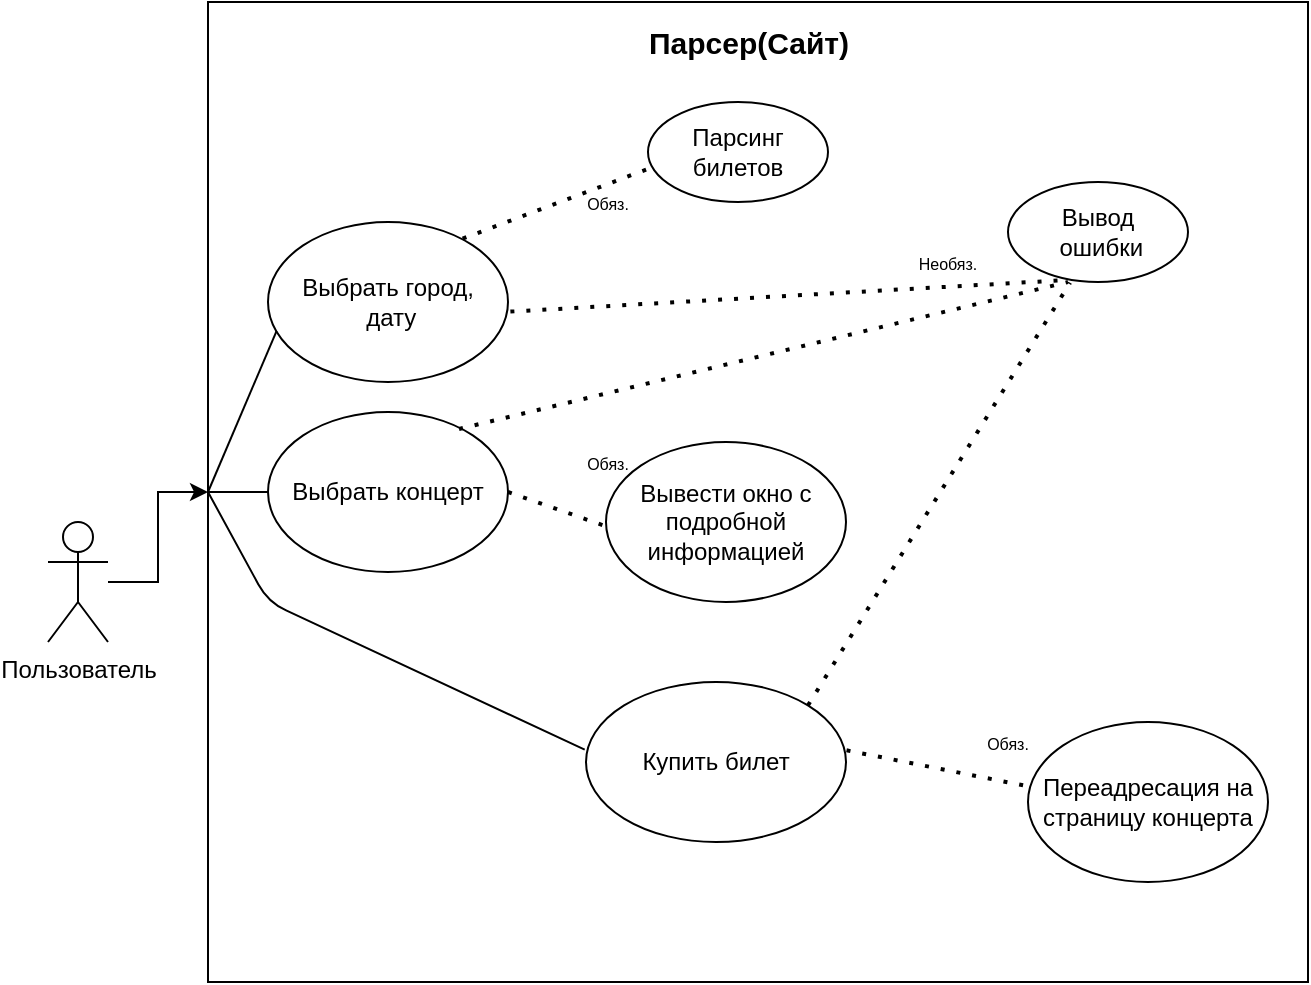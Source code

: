 <mxfile version="14.6.9" type="github"><diagram id="XP5hZtHfgCv7OxJIz_1E" name="Page-1"><mxGraphModel dx="1102" dy="609" grid="1" gridSize="10" guides="1" tooltips="1" connect="1" arrows="0" fold="1" page="1" pageScale="1" pageWidth="827" pageHeight="1169" math="0" shadow="0"><root><mxCell id="0"/><mxCell id="1" parent="0"/><mxCell id="znmApDsHdR3CPSuX1E0W-1" value="" style="rounded=0;whiteSpace=wrap;html=1;fillColor=none;" vertex="1" parent="1"><mxGeometry x="160" y="50" width="550" height="490" as="geometry"/></mxCell><mxCell id="znmApDsHdR3CPSuX1E0W-2" value="&lt;b style=&quot;font-size: 15px&quot;&gt;Парсер(Сайт)&lt;/b&gt;" style="text;html=1;resizable=0;autosize=1;align=center;verticalAlign=middle;points=[];fillColor=none;strokeColor=none;rounded=0;" vertex="1" parent="1"><mxGeometry x="370" y="60" width="120" height="20" as="geometry"/></mxCell><mxCell id="znmApDsHdR3CPSuX1E0W-4" style="edgeStyle=orthogonalEdgeStyle;rounded=0;orthogonalLoop=1;jettySize=auto;html=1;" edge="1" parent="1" source="znmApDsHdR3CPSuX1E0W-3" target="znmApDsHdR3CPSuX1E0W-1"><mxGeometry relative="1" as="geometry"/></mxCell><mxCell id="znmApDsHdR3CPSuX1E0W-3" value="Пользователь&lt;br&gt;" style="shape=umlActor;verticalLabelPosition=bottom;verticalAlign=top;html=1;outlineConnect=0;fillColor=none;rotation=0;" vertex="1" parent="1"><mxGeometry x="80" y="310" width="30" height="60" as="geometry"/></mxCell><mxCell id="znmApDsHdR3CPSuX1E0W-5" value="Выбрать город,&lt;br&gt;&amp;nbsp;дату" style="ellipse;whiteSpace=wrap;html=1;fillColor=none;" vertex="1" parent="1"><mxGeometry x="190" y="160" width="120" height="80" as="geometry"/></mxCell><mxCell id="znmApDsHdR3CPSuX1E0W-7" value="" style="endArrow=none;html=1;exitX=0;exitY=0.5;exitDx=0;exitDy=0;entryX=0.036;entryY=0.68;entryDx=0;entryDy=0;entryPerimeter=0;" edge="1" parent="1" source="znmApDsHdR3CPSuX1E0W-1" target="znmApDsHdR3CPSuX1E0W-5"><mxGeometry width="50" height="50" relative="1" as="geometry"><mxPoint x="320" y="290" as="sourcePoint"/><mxPoint x="370" y="240" as="targetPoint"/></mxGeometry></mxCell><mxCell id="znmApDsHdR3CPSuX1E0W-10" value="Парсинг билетов" style="ellipse;whiteSpace=wrap;html=1;fillColor=none;" vertex="1" parent="1"><mxGeometry x="380" y="100" width="90" height="50" as="geometry"/></mxCell><mxCell id="znmApDsHdR3CPSuX1E0W-11" value="" style="endArrow=none;dashed=1;html=1;dashPattern=1 3;strokeWidth=2;exitX=0.811;exitY=0.104;exitDx=0;exitDy=0;exitPerimeter=0;entryX=0.022;entryY=0.654;entryDx=0;entryDy=0;entryPerimeter=0;" edge="1" parent="1" source="znmApDsHdR3CPSuX1E0W-5" target="znmApDsHdR3CPSuX1E0W-10"><mxGeometry width="50" height="50" relative="1" as="geometry"><mxPoint x="430" y="310" as="sourcePoint"/><mxPoint x="480" y="260" as="targetPoint"/></mxGeometry></mxCell><mxCell id="znmApDsHdR3CPSuX1E0W-12" value="Вывод&lt;br&gt;&amp;nbsp;ошибки" style="ellipse;whiteSpace=wrap;html=1;fillColor=none;" vertex="1" parent="1"><mxGeometry x="560" y="140" width="90" height="50" as="geometry"/></mxCell><mxCell id="znmApDsHdR3CPSuX1E0W-13" value="" style="endArrow=none;dashed=1;html=1;dashPattern=1 3;strokeWidth=2;exitX=1.01;exitY=0.56;exitDx=0;exitDy=0;entryX=0.278;entryY=0.985;entryDx=0;entryDy=0;entryPerimeter=0;exitPerimeter=0;" edge="1" parent="1" source="znmApDsHdR3CPSuX1E0W-5" target="znmApDsHdR3CPSuX1E0W-12"><mxGeometry width="50" height="50" relative="1" as="geometry"><mxPoint x="410" y="290" as="sourcePoint"/><mxPoint x="460" y="240" as="targetPoint"/></mxGeometry></mxCell><mxCell id="znmApDsHdR3CPSuX1E0W-14" value="Выбрать концерт" style="ellipse;whiteSpace=wrap;html=1;fillColor=none;" vertex="1" parent="1"><mxGeometry x="190" y="255" width="120" height="80" as="geometry"/></mxCell><mxCell id="znmApDsHdR3CPSuX1E0W-15" value="" style="endArrow=none;html=1;exitX=0;exitY=0.5;exitDx=0;exitDy=0;entryX=0;entryY=0.5;entryDx=0;entryDy=0;" edge="1" parent="1" source="znmApDsHdR3CPSuX1E0W-1" target="znmApDsHdR3CPSuX1E0W-14"><mxGeometry width="50" height="50" relative="1" as="geometry"><mxPoint x="410" y="290" as="sourcePoint"/><mxPoint x="460" y="240" as="targetPoint"/></mxGeometry></mxCell><mxCell id="znmApDsHdR3CPSuX1E0W-16" value="Вывести окно с подробной информацией" style="ellipse;whiteSpace=wrap;html=1;fillColor=none;" vertex="1" parent="1"><mxGeometry x="359" y="270" width="120" height="80" as="geometry"/></mxCell><mxCell id="znmApDsHdR3CPSuX1E0W-17" value="&lt;font style=&quot;font-size: 8px&quot;&gt;Необяз.&lt;/font&gt;" style="text;html=1;strokeColor=none;fillColor=none;align=center;verticalAlign=middle;whiteSpace=wrap;rounded=0;" vertex="1" parent="1"><mxGeometry x="510" y="170" width="40" height="20" as="geometry"/></mxCell><mxCell id="znmApDsHdR3CPSuX1E0W-18" value="&lt;font style=&quot;font-size: 8px&quot;&gt;Обяз.&lt;/font&gt;" style="text;html=1;strokeColor=none;fillColor=none;align=center;verticalAlign=middle;whiteSpace=wrap;rounded=0;" vertex="1" parent="1"><mxGeometry x="340" y="140" width="40" height="20" as="geometry"/></mxCell><mxCell id="znmApDsHdR3CPSuX1E0W-19" value="" style="endArrow=none;dashed=1;html=1;dashPattern=1 3;strokeWidth=2;exitX=1;exitY=0.5;exitDx=0;exitDy=0;entryX=0;entryY=0.527;entryDx=0;entryDy=0;entryPerimeter=0;" edge="1" parent="1" source="znmApDsHdR3CPSuX1E0W-14" target="znmApDsHdR3CPSuX1E0W-16"><mxGeometry width="50" height="50" relative="1" as="geometry"><mxPoint x="410" y="320" as="sourcePoint"/><mxPoint x="460" y="270" as="targetPoint"/></mxGeometry></mxCell><mxCell id="znmApDsHdR3CPSuX1E0W-22" value="Купить билет" style="ellipse;whiteSpace=wrap;html=1;fillColor=none;" vertex="1" parent="1"><mxGeometry x="349" y="390" width="130" height="80" as="geometry"/></mxCell><mxCell id="znmApDsHdR3CPSuX1E0W-24" value="" style="endArrow=none;html=1;entryX=0;entryY=0.5;entryDx=0;entryDy=0;exitX=-0.005;exitY=0.423;exitDx=0;exitDy=0;exitPerimeter=0;" edge="1" parent="1" source="znmApDsHdR3CPSuX1E0W-22" target="znmApDsHdR3CPSuX1E0W-1"><mxGeometry width="50" height="50" relative="1" as="geometry"><mxPoint x="300" y="370" as="sourcePoint"/><mxPoint x="350" y="320" as="targetPoint"/><Array as="points"><mxPoint x="190" y="350"/></Array></mxGeometry></mxCell><mxCell id="znmApDsHdR3CPSuX1E0W-25" value="&lt;font style=&quot;font-size: 8px&quot;&gt;Обяз.&lt;/font&gt;" style="text;html=1;strokeColor=none;fillColor=none;align=center;verticalAlign=middle;whiteSpace=wrap;rounded=0;" vertex="1" parent="1"><mxGeometry x="340" y="270" width="40" height="20" as="geometry"/></mxCell><mxCell id="znmApDsHdR3CPSuX1E0W-26" value="" style="endArrow=none;dashed=1;html=1;dashPattern=1 3;strokeWidth=2;exitX=0.796;exitY=0.106;exitDx=0;exitDy=0;exitPerimeter=0;" edge="1" parent="1" source="znmApDsHdR3CPSuX1E0W-14"><mxGeometry width="50" height="50" relative="1" as="geometry"><mxPoint x="286.18" y="255.55" as="sourcePoint"/><mxPoint x="590" y="190" as="targetPoint"/></mxGeometry></mxCell><mxCell id="znmApDsHdR3CPSuX1E0W-27" value="Переадресация на страницу концерта" style="ellipse;whiteSpace=wrap;html=1;fillColor=none;" vertex="1" parent="1"><mxGeometry x="570" y="410" width="120" height="80" as="geometry"/></mxCell><mxCell id="znmApDsHdR3CPSuX1E0W-29" value="" style="endArrow=none;dashed=1;html=1;dashPattern=1 3;strokeWidth=2;exitX=1;exitY=0;exitDx=0;exitDy=0;entryX=0.345;entryY=1.007;entryDx=0;entryDy=0;entryPerimeter=0;" edge="1" parent="1" source="znmApDsHdR3CPSuX1E0W-22" target="znmApDsHdR3CPSuX1E0W-12"><mxGeometry width="50" height="50" relative="1" as="geometry"><mxPoint x="510" y="353.48" as="sourcePoint"/><mxPoint x="814.48" y="280" as="targetPoint"/></mxGeometry></mxCell><mxCell id="znmApDsHdR3CPSuX1E0W-30" value="" style="endArrow=none;dashed=1;html=1;dashPattern=1 3;strokeWidth=2;exitX=1.002;exitY=0.427;exitDx=0;exitDy=0;entryX=-0.003;entryY=0.401;entryDx=0;entryDy=0;entryPerimeter=0;exitPerimeter=0;" edge="1" parent="1" source="znmApDsHdR3CPSuX1E0W-22" target="znmApDsHdR3CPSuX1E0W-27"><mxGeometry width="50" height="50" relative="1" as="geometry"><mxPoint x="540" y="408.92" as="sourcePoint"/><mxPoint x="600" y="411.08" as="targetPoint"/></mxGeometry></mxCell><mxCell id="znmApDsHdR3CPSuX1E0W-31" value="&lt;font style=&quot;font-size: 8px&quot;&gt;Обяз.&lt;/font&gt;" style="text;html=1;strokeColor=none;fillColor=none;align=center;verticalAlign=middle;whiteSpace=wrap;rounded=0;" vertex="1" parent="1"><mxGeometry x="540" y="410" width="40" height="20" as="geometry"/></mxCell></root></mxGraphModel></diagram></mxfile>